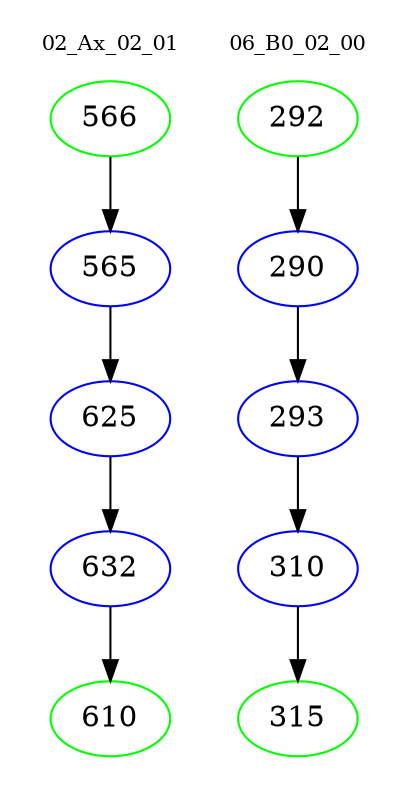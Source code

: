 digraph{
subgraph cluster_0 {
color = white
label = "02_Ax_02_01";
fontsize=10;
T0_566 [label="566", color="green"]
T0_566 -> T0_565 [color="black"]
T0_565 [label="565", color="blue"]
T0_565 -> T0_625 [color="black"]
T0_625 [label="625", color="blue"]
T0_625 -> T0_632 [color="black"]
T0_632 [label="632", color="blue"]
T0_632 -> T0_610 [color="black"]
T0_610 [label="610", color="green"]
}
subgraph cluster_1 {
color = white
label = "06_B0_02_00";
fontsize=10;
T1_292 [label="292", color="green"]
T1_292 -> T1_290 [color="black"]
T1_290 [label="290", color="blue"]
T1_290 -> T1_293 [color="black"]
T1_293 [label="293", color="blue"]
T1_293 -> T1_310 [color="black"]
T1_310 [label="310", color="blue"]
T1_310 -> T1_315 [color="black"]
T1_315 [label="315", color="green"]
}
}
